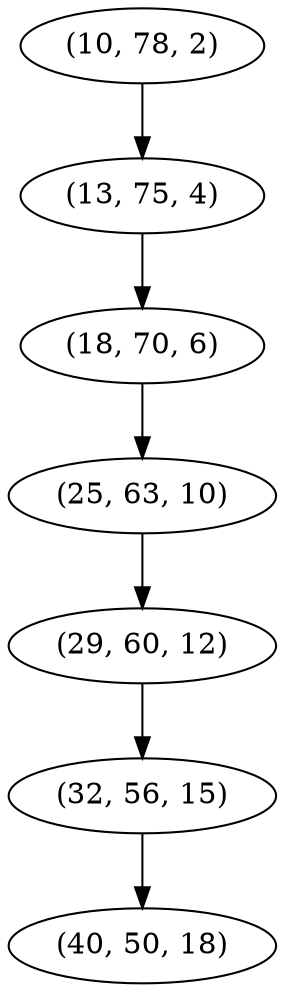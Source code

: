 digraph tree {
    "(10, 78, 2)";
    "(13, 75, 4)";
    "(18, 70, 6)";
    "(25, 63, 10)";
    "(29, 60, 12)";
    "(32, 56, 15)";
    "(40, 50, 18)";
    "(10, 78, 2)" -> "(13, 75, 4)";
    "(13, 75, 4)" -> "(18, 70, 6)";
    "(18, 70, 6)" -> "(25, 63, 10)";
    "(25, 63, 10)" -> "(29, 60, 12)";
    "(29, 60, 12)" -> "(32, 56, 15)";
    "(32, 56, 15)" -> "(40, 50, 18)";
}
